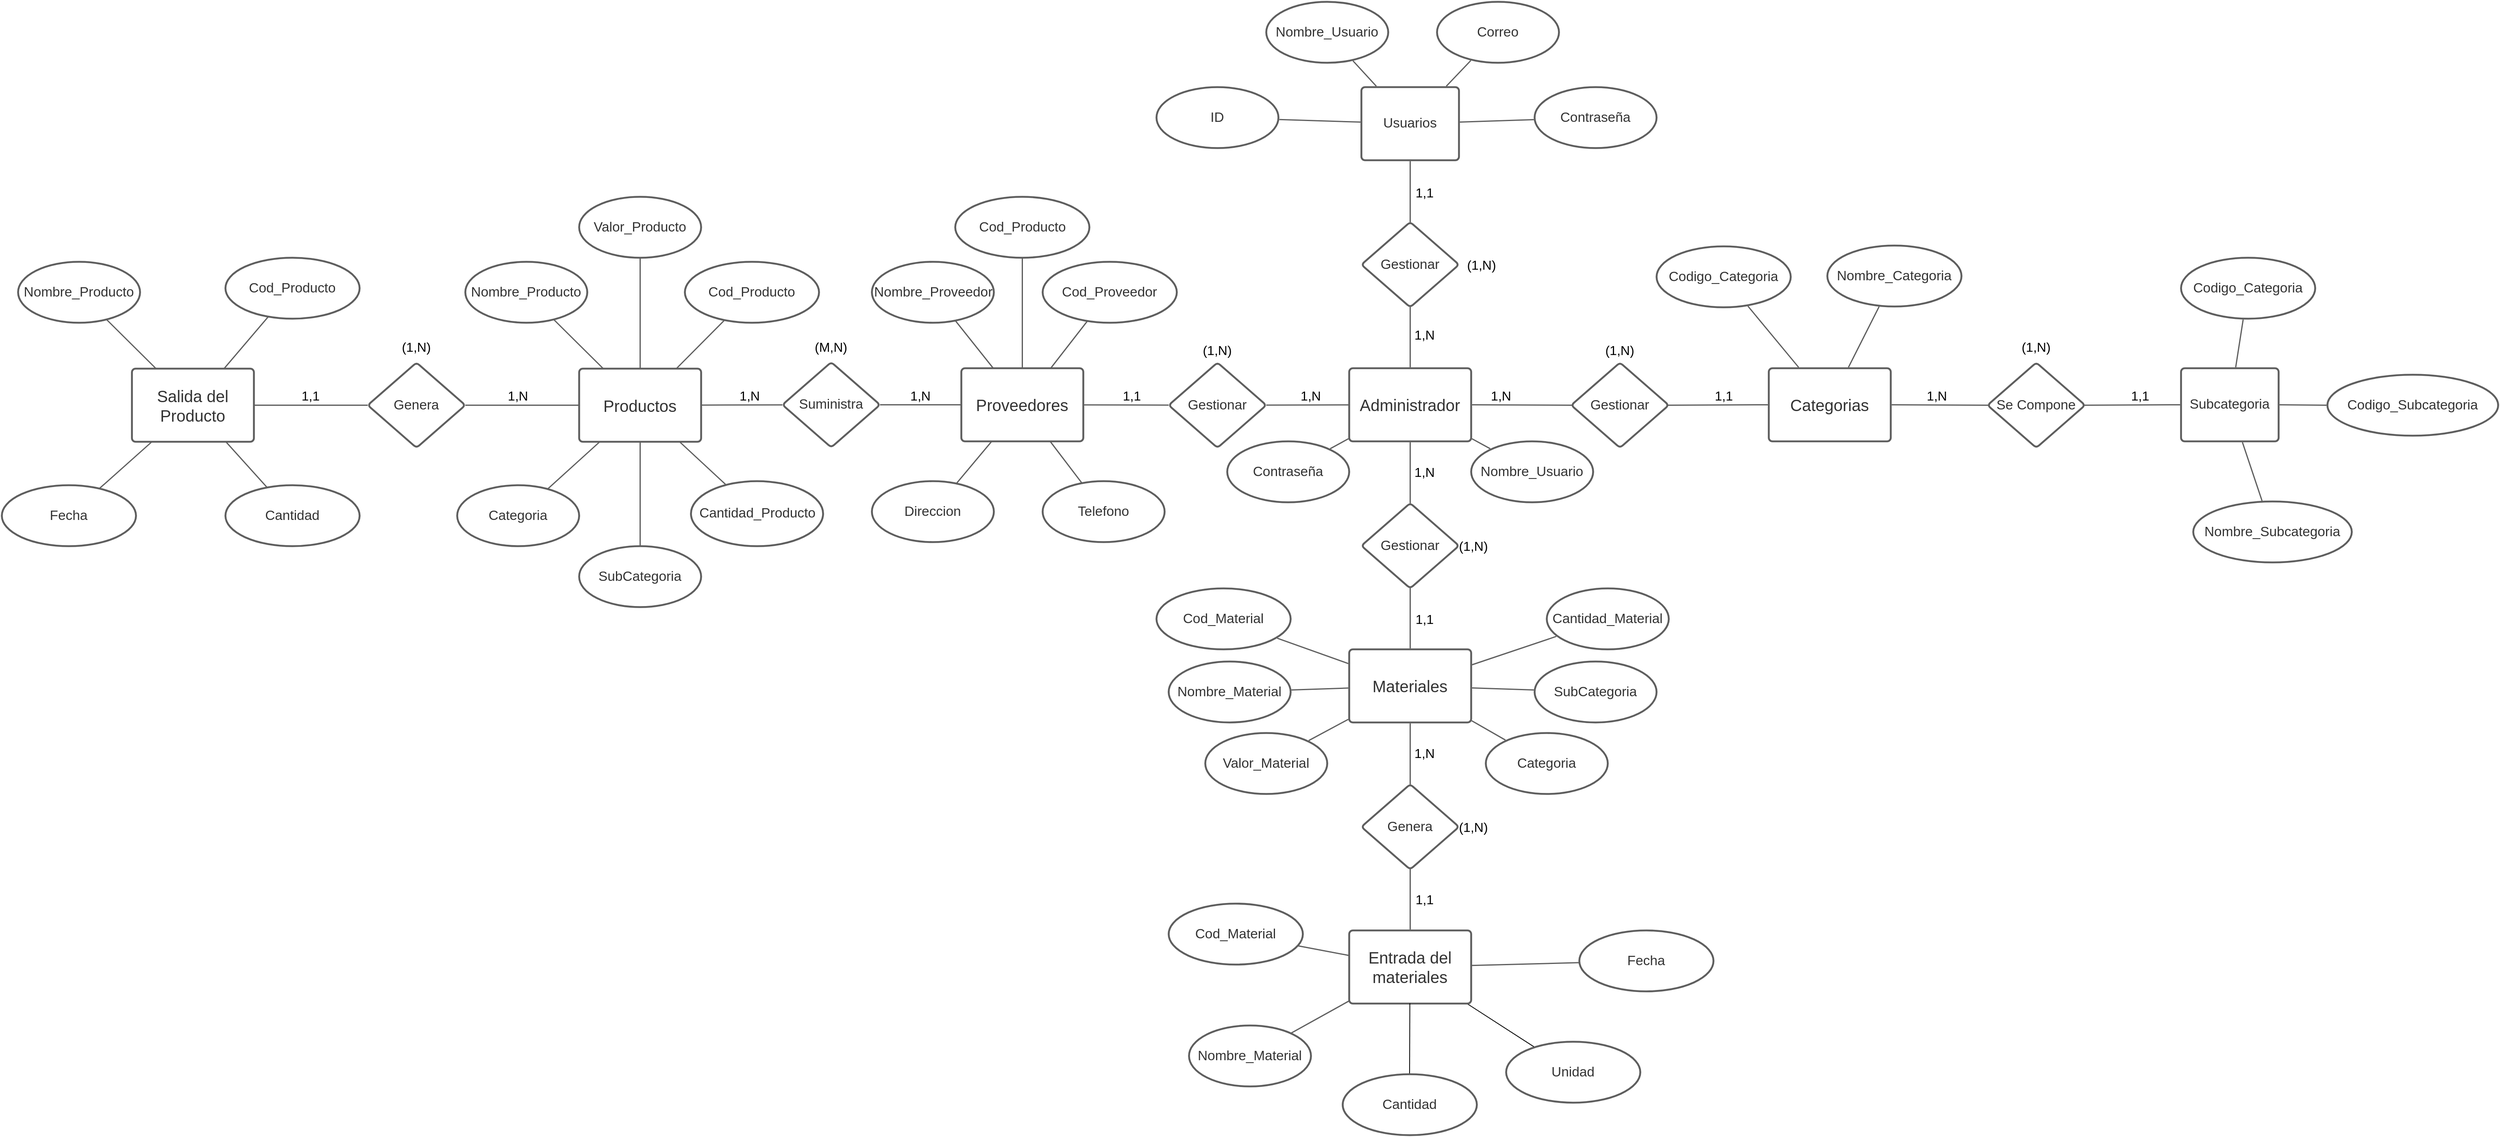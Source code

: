 <mxfile version="21.5.1" type="device">
  <diagram name="Página-1" id="vU2c-OSP3Eyei5Ihw2wJ">
    <mxGraphModel dx="5569" dy="2220" grid="1" gridSize="10" guides="1" tooltips="1" connect="1" arrows="1" fold="1" page="1" pageScale="1" pageWidth="1169" pageHeight="827" math="0" shadow="0">
      <root>
        <mxCell id="0" />
        <mxCell id="1" parent="0" />
        <mxCell id="ONS5O2YEhF4rAnioM7eS-1" value="Administrador" style="html=1;overflow=block;blockSpacing=1;whiteSpace=wrap;fontSize=20;fontColor=#333333;align=center;spacing=3.8;strokeColor=#5e5e5e;strokeOpacity=100;rounded=1;absoluteArcSize=1;arcSize=9;strokeWidth=2.3;lucidId=mjg_lGMpF4l3;" vertex="1" parent="1">
          <mxGeometry x="507" y="481" width="150" height="90" as="geometry" />
        </mxCell>
        <mxCell id="ONS5O2YEhF4rAnioM7eS-2" value="Nombre_Usuario" style="html=1;overflow=block;blockSpacing=1;whiteSpace=wrap;ellipse;fontSize=16.7;fontColor=#333333;align=center;spacing=3.8;strokeColor=#5e5e5e;strokeOpacity=100;rounded=1;absoluteArcSize=1;arcSize=9;strokeWidth=2.3;lucidId=ulg_w_MU6jcv;" vertex="1" parent="1">
          <mxGeometry x="657" y="571" width="150" height="75" as="geometry" />
        </mxCell>
        <mxCell id="ONS5O2YEhF4rAnioM7eS-3" value="Contraseña" style="html=1;overflow=block;blockSpacing=1;whiteSpace=wrap;ellipse;fontSize=16.7;fontColor=#333333;align=center;spacing=3.8;strokeColor=#5e5e5e;strokeOpacity=100;rounded=1;absoluteArcSize=1;arcSize=9;strokeWidth=2.3;lucidId=bmg_XUc3jbo3;" vertex="1" parent="1">
          <mxGeometry x="357" y="571" width="150" height="75" as="geometry" />
        </mxCell>
        <mxCell id="ONS5O2YEhF4rAnioM7eS-4" value="" style="html=1;jettySize=18;whiteSpace=wrap;fontSize=13;strokeColor=#5E5E5E;strokeWidth=1.5;rounded=0;startArrow=none;endArrow=none;exitX=0.156;exitY=0.121;exitPerimeter=0;entryX=1.006;entryY=0.964;entryPerimeter=0;lucidId=Gmg_NQ1BJuz8;" edge="1" parent="1" source="ONS5O2YEhF4rAnioM7eS-2" target="ONS5O2YEhF4rAnioM7eS-1">
          <mxGeometry width="100" height="100" relative="1" as="geometry">
            <Array as="points" />
          </mxGeometry>
        </mxCell>
        <mxCell id="ONS5O2YEhF4rAnioM7eS-5" value="" style="html=1;jettySize=18;whiteSpace=wrap;fontSize=13;strokeColor=#5E5E5E;strokeWidth=1.5;rounded=0;startArrow=none;endArrow=none;exitX=0.844;exitY=0.121;exitPerimeter=0;entryX=-0.006;entryY=0.964;entryPerimeter=0;lucidId=Lmg_C7g3SIXs;" edge="1" parent="1" source="ONS5O2YEhF4rAnioM7eS-3" target="ONS5O2YEhF4rAnioM7eS-1">
          <mxGeometry width="100" height="100" relative="1" as="geometry">
            <Array as="points" />
          </mxGeometry>
        </mxCell>
        <mxCell id="ONS5O2YEhF4rAnioM7eS-6" value="Usuarios" style="html=1;overflow=block;blockSpacing=1;whiteSpace=wrap;fontSize=16.7;fontColor=#333333;align=center;spacing=3.8;strokeColor=#5e5e5e;strokeOpacity=100;rounded=1;absoluteArcSize=1;arcSize=9;strokeWidth=2.3;lucidId=Tsg_CVLvquNp;" vertex="1" parent="1">
          <mxGeometry x="522" y="135" width="120" height="90" as="geometry" />
        </mxCell>
        <mxCell id="ONS5O2YEhF4rAnioM7eS-7" value="Gestionar" style="html=1;overflow=block;blockSpacing=1;whiteSpace=wrap;shape=rhombus;fontSize=16.7;fontColor=#333333;align=center;spacing=3.8;strokeColor=#5e5e5e;strokeOpacity=100;rounded=1;absoluteArcSize=1;arcSize=9;strokeWidth=2.3;lucidId=GPg_KIr07aXZ;" vertex="1" parent="1">
          <mxGeometry x="522" y="301" width="120" height="105" as="geometry" />
        </mxCell>
        <mxCell id="ONS5O2YEhF4rAnioM7eS-8" value="" style="html=1;jettySize=18;whiteSpace=wrap;fontSize=13;strokeColor=#5E5E5E;strokeWidth=1.5;rounded=0;startArrow=none;endArrow=none;exitX=0.5;exitY=-0.012;exitPerimeter=0;entryX=0.5;entryY=0.995;entryPerimeter=0;lucidId=1Pg_BXlzdsKK;" edge="1" parent="1" source="ONS5O2YEhF4rAnioM7eS-1" target="ONS5O2YEhF4rAnioM7eS-7">
          <mxGeometry width="100" height="100" relative="1" as="geometry">
            <Array as="points" />
          </mxGeometry>
        </mxCell>
        <mxCell id="ONS5O2YEhF4rAnioM7eS-9" value="" style="html=1;jettySize=18;whiteSpace=wrap;fontSize=13;strokeColor=#5E5E5E;strokeWidth=1.5;rounded=0;startArrow=none;endArrow=none;exitX=0.5;exitY=0.005;exitPerimeter=0;entryX=0.5;entryY=1.012;entryPerimeter=0;lucidId=3Pg_EhdJih5O;" edge="1" parent="1" source="ONS5O2YEhF4rAnioM7eS-7" target="ONS5O2YEhF4rAnioM7eS-6">
          <mxGeometry width="100" height="100" relative="1" as="geometry">
            <Array as="points" />
          </mxGeometry>
        </mxCell>
        <mxCell id="ONS5O2YEhF4rAnioM7eS-10" value="Nombre_Usuario" style="html=1;overflow=block;blockSpacing=1;whiteSpace=wrap;ellipse;fontSize=16.7;fontColor=#333333;align=center;spacing=3.8;strokeColor=#5e5e5e;strokeOpacity=100;rounded=1;absoluteArcSize=1;arcSize=9;strokeWidth=2.3;lucidId=-Xg_3x1G9gAW;" vertex="1" parent="1">
          <mxGeometry x="405" y="30" width="150" height="75" as="geometry" />
        </mxCell>
        <mxCell id="ONS5O2YEhF4rAnioM7eS-11" value="Contraseña" style="html=1;overflow=block;blockSpacing=1;whiteSpace=wrap;ellipse;fontSize=16.7;fontColor=#333333;align=center;spacing=3.8;strokeColor=#5e5e5e;strokeOpacity=100;rounded=1;absoluteArcSize=1;arcSize=9;strokeWidth=2.3;lucidId=aYg_n~Y.84Cd;" vertex="1" parent="1">
          <mxGeometry x="735" y="135" width="150" height="75" as="geometry" />
        </mxCell>
        <mxCell id="ONS5O2YEhF4rAnioM7eS-12" value="ID" style="html=1;overflow=block;blockSpacing=1;whiteSpace=wrap;ellipse;fontSize=16.7;fontColor=#333333;align=center;spacing=3.8;strokeColor=#5e5e5e;strokeOpacity=100;rounded=1;absoluteArcSize=1;arcSize=9;strokeWidth=2.3;lucidId=FYg_tBxKzc9V;" vertex="1" parent="1">
          <mxGeometry x="270" y="135" width="150" height="75" as="geometry" />
        </mxCell>
        <mxCell id="ONS5O2YEhF4rAnioM7eS-13" value="Correo" style="html=1;overflow=block;blockSpacing=1;whiteSpace=wrap;ellipse;fontSize=16.7;fontColor=#333333;align=center;spacing=3.8;strokeColor=#5e5e5e;strokeOpacity=100;rounded=1;absoluteArcSize=1;arcSize=9;strokeWidth=2.3;lucidId=3Yg_-5tt5bpe;" vertex="1" parent="1">
          <mxGeometry x="615" y="30" width="150" height="75" as="geometry" />
        </mxCell>
        <mxCell id="ONS5O2YEhF4rAnioM7eS-14" value="" style="html=1;jettySize=18;whiteSpace=wrap;fontSize=13;strokeColor=#5E5E5E;strokeWidth=1.5;rounded=0;startArrow=none;endArrow=none;exitX=-0.009;exitY=0.478;exitPerimeter=0;entryX=1.007;entryY=0.532;entryPerimeter=0;lucidId=kZg_A6D_Y38U;" edge="1" parent="1" source="ONS5O2YEhF4rAnioM7eS-6" target="ONS5O2YEhF4rAnioM7eS-12">
          <mxGeometry width="100" height="100" relative="1" as="geometry">
            <Array as="points" />
          </mxGeometry>
        </mxCell>
        <mxCell id="ONS5O2YEhF4rAnioM7eS-15" value="" style="html=1;jettySize=18;whiteSpace=wrap;fontSize=13;strokeColor=#5E5E5E;strokeWidth=1.5;rounded=0;startArrow=none;endArrow=none;exitX=0.153;exitY=-0.012;exitPerimeter=0;entryX=0.711;entryY=0.968;entryPerimeter=0;lucidId=mZg_FEiqg4Nr;" edge="1" parent="1" source="ONS5O2YEhF4rAnioM7eS-6" target="ONS5O2YEhF4rAnioM7eS-10">
          <mxGeometry width="100" height="100" relative="1" as="geometry">
            <Array as="points" />
          </mxGeometry>
        </mxCell>
        <mxCell id="ONS5O2YEhF4rAnioM7eS-16" value="" style="html=1;jettySize=18;whiteSpace=wrap;fontSize=13;strokeColor=#5E5E5E;strokeWidth=1.5;rounded=0;startArrow=none;endArrow=none;exitX=0.87;exitY=-0.012;exitPerimeter=0;entryX=0.277;entryY=0.963;entryPerimeter=0;lucidId=pZg_9vCasfRl;" edge="1" parent="1" source="ONS5O2YEhF4rAnioM7eS-6" target="ONS5O2YEhF4rAnioM7eS-13">
          <mxGeometry width="100" height="100" relative="1" as="geometry">
            <Array as="points" />
          </mxGeometry>
        </mxCell>
        <mxCell id="ONS5O2YEhF4rAnioM7eS-17" value="" style="html=1;jettySize=18;whiteSpace=wrap;fontSize=13;strokeColor=#5E5E5E;strokeWidth=1.5;rounded=0;startArrow=none;endArrow=none;exitX=1.009;exitY=0.478;exitPerimeter=0;entryX=-0.006;entryY=0.533;entryPerimeter=0;lucidId=rZg_bAw2lkp2;" edge="1" parent="1" source="ONS5O2YEhF4rAnioM7eS-6" target="ONS5O2YEhF4rAnioM7eS-11">
          <mxGeometry width="100" height="100" relative="1" as="geometry">
            <Array as="points" />
          </mxGeometry>
        </mxCell>
        <mxCell id="ONS5O2YEhF4rAnioM7eS-18" value="Gestionar" style="html=1;overflow=block;blockSpacing=1;whiteSpace=wrap;shape=rhombus;fontSize=16.7;fontColor=#333333;align=center;spacing=3.8;strokeColor=#5e5e5e;strokeOpacity=100;rounded=1;absoluteArcSize=1;arcSize=9;strokeWidth=2.3;lucidId=G0g_1MCJuEL-;" vertex="1" parent="1">
          <mxGeometry x="780" y="474" width="120" height="105" as="geometry" />
        </mxCell>
        <mxCell id="ONS5O2YEhF4rAnioM7eS-19" value="" style="html=1;jettySize=18;whiteSpace=wrap;fontSize=13;strokeColor=#5E5E5E;strokeWidth=1.5;rounded=0;startArrow=none;endArrow=none;exitX=1.007;exitY=0.5;exitPerimeter=0;entryX=0.008;entryY=0.5;entryPerimeter=0;lucidId=30g_8yjDqKJk;" edge="1" parent="1" source="ONS5O2YEhF4rAnioM7eS-1" target="ONS5O2YEhF4rAnioM7eS-18">
          <mxGeometry width="100" height="100" relative="1" as="geometry">
            <Array as="points" />
          </mxGeometry>
        </mxCell>
        <mxCell id="ONS5O2YEhF4rAnioM7eS-20" value="Categorias" style="html=1;overflow=block;blockSpacing=1;whiteSpace=wrap;fontSize=20;fontColor=#333333;align=center;spacing=3.8;strokeColor=#5e5e5e;strokeOpacity=100;rounded=1;absoluteArcSize=1;arcSize=9;strokeWidth=2.3;lucidId=n1g_a8ygoNT.;" vertex="1" parent="1">
          <mxGeometry x="1023" y="481" width="150" height="90" as="geometry" />
        </mxCell>
        <mxCell id="ONS5O2YEhF4rAnioM7eS-21" value="" style="html=1;jettySize=18;whiteSpace=wrap;fontSize=13;strokeColor=#5E5E5E;strokeWidth=1.5;rounded=0;startArrow=none;endArrow=none;exitX=0.992;exitY=0.5;exitPerimeter=0;entryX=-0.007;entryY=0.5;entryPerimeter=0;lucidId=C1g_1JJRwWXl;" edge="1" parent="1" source="ONS5O2YEhF4rAnioM7eS-18" target="ONS5O2YEhF4rAnioM7eS-20">
          <mxGeometry width="100" height="100" relative="1" as="geometry">
            <Array as="points" />
          </mxGeometry>
        </mxCell>
        <mxCell id="ONS5O2YEhF4rAnioM7eS-22" value="Codigo_Categoria" style="html=1;overflow=block;blockSpacing=1;whiteSpace=wrap;ellipse;fontSize=16.7;fontColor=#333333;align=center;spacing=3.8;strokeColor=#5e5e5e;strokeOpacity=100;rounded=1;absoluteArcSize=1;arcSize=9;strokeWidth=2.3;lucidId=l2g_BXiUdDJz;" vertex="1" parent="1">
          <mxGeometry x="885" y="331" width="165" height="75" as="geometry" />
        </mxCell>
        <mxCell id="ONS5O2YEhF4rAnioM7eS-23" value="" style="html=1;jettySize=18;whiteSpace=wrap;fontSize=13;strokeColor=#5E5E5E;strokeWidth=1.5;rounded=0;startArrow=none;endArrow=none;exitX=0.245;exitY=-0.012;exitPerimeter=0;entryX=0.681;entryY=0.981;entryPerimeter=0;lucidId=D2g_r9v7Gg9P;" edge="1" parent="1" source="ONS5O2YEhF4rAnioM7eS-20" target="ONS5O2YEhF4rAnioM7eS-22">
          <mxGeometry width="100" height="100" relative="1" as="geometry">
            <Array as="points" />
          </mxGeometry>
        </mxCell>
        <mxCell id="ONS5O2YEhF4rAnioM7eS-24" value="Nombre_Categoria" style="html=1;overflow=block;blockSpacing=1;whiteSpace=wrap;ellipse;fontSize=16.7;fontColor=#333333;align=center;spacing=3.8;strokeColor=#5e5e5e;strokeOpacity=100;rounded=1;absoluteArcSize=1;arcSize=9;strokeWidth=2.3;lucidId=G2g_upX6cKNg;" vertex="1" parent="1">
          <mxGeometry x="1095" y="330" width="165" height="75" as="geometry" />
        </mxCell>
        <mxCell id="ONS5O2YEhF4rAnioM7eS-25" value="" style="html=1;jettySize=18;whiteSpace=wrap;fontSize=13;strokeColor=#5E5E5E;strokeWidth=1.5;rounded=0;startArrow=none;endArrow=none;exitX=0.653;exitY=-0.012;exitPerimeter=0;entryX=0.386;entryY=1.002;entryPerimeter=0;lucidId=g3g_8u3Fsk-D;" edge="1" parent="1" source="ONS5O2YEhF4rAnioM7eS-20" target="ONS5O2YEhF4rAnioM7eS-24">
          <mxGeometry width="100" height="100" relative="1" as="geometry">
            <Array as="points" />
          </mxGeometry>
        </mxCell>
        <mxCell id="ONS5O2YEhF4rAnioM7eS-26" value="Subcategoria" style="html=1;overflow=block;blockSpacing=1;whiteSpace=wrap;fontSize=16.7;fontColor=#333333;align=center;spacing=3.8;strokeColor=#5e5e5e;strokeOpacity=100;rounded=1;absoluteArcSize=1;arcSize=9;strokeWidth=2.3;lucidId=y3g_jsa8.e-t;" vertex="1" parent="1">
          <mxGeometry x="1530" y="481" width="120" height="90" as="geometry" />
        </mxCell>
        <mxCell id="ONS5O2YEhF4rAnioM7eS-27" value="Se Compone" style="html=1;overflow=block;blockSpacing=1;whiteSpace=wrap;shape=rhombus;fontSize=16.7;fontColor=#333333;align=center;spacing=3.8;strokeColor=#5e5e5e;strokeOpacity=100;rounded=1;absoluteArcSize=1;arcSize=9;strokeWidth=2.3;lucidId=J3g_Vd9P1cwr;" vertex="1" parent="1">
          <mxGeometry x="1292" y="474" width="120" height="105" as="geometry" />
        </mxCell>
        <mxCell id="ONS5O2YEhF4rAnioM7eS-28" value="" style="html=1;jettySize=18;whiteSpace=wrap;fontSize=13;strokeColor=#5E5E5E;strokeWidth=1.5;rounded=0;startArrow=none;endArrow=none;exitX=1.007;exitY=0.5;exitPerimeter=0;entryX=0.008;entryY=0.5;entryPerimeter=0;lucidId=U4g_7tAjGJjj;" edge="1" parent="1" source="ONS5O2YEhF4rAnioM7eS-20" target="ONS5O2YEhF4rAnioM7eS-27">
          <mxGeometry width="100" height="100" relative="1" as="geometry">
            <Array as="points" />
          </mxGeometry>
        </mxCell>
        <mxCell id="ONS5O2YEhF4rAnioM7eS-29" value="" style="html=1;jettySize=18;whiteSpace=wrap;fontSize=13;strokeColor=#5E5E5E;strokeWidth=1.5;rounded=0;startArrow=none;endArrow=none;exitX=0.992;exitY=0.5;exitPerimeter=0;entryX=-0.009;entryY=0.5;entryPerimeter=0;lucidId=W4g_dkkJSNRF;" edge="1" parent="1" source="ONS5O2YEhF4rAnioM7eS-27" target="ONS5O2YEhF4rAnioM7eS-26">
          <mxGeometry width="100" height="100" relative="1" as="geometry">
            <Array as="points" />
          </mxGeometry>
        </mxCell>
        <mxCell id="ONS5O2YEhF4rAnioM7eS-30" value="Codigo_Categoria" style="html=1;overflow=block;blockSpacing=1;whiteSpace=wrap;ellipse;fontSize=16.7;fontColor=#333333;align=center;spacing=3.8;strokeColor=#5e5e5e;strokeOpacity=100;rounded=1;absoluteArcSize=1;arcSize=9;strokeWidth=2.3;lucidId=K5g_zVw_pgTx;" vertex="1" parent="1">
          <mxGeometry x="1530" y="345" width="165" height="75" as="geometry" />
        </mxCell>
        <mxCell id="ONS5O2YEhF4rAnioM7eS-31" value="" style="html=1;jettySize=18;whiteSpace=wrap;fontSize=13;strokeColor=#5E5E5E;strokeWidth=1.5;rounded=0;startArrow=none;endArrow=none;exitX=0.56;exitY=-0.012;exitPerimeter=0;entryX=0.463;entryY=1.013;entryPerimeter=0;lucidId=O5g_0NrqQEVm;" edge="1" parent="1" source="ONS5O2YEhF4rAnioM7eS-26" target="ONS5O2YEhF4rAnioM7eS-30">
          <mxGeometry width="100" height="100" relative="1" as="geometry">
            <Array as="points" />
          </mxGeometry>
        </mxCell>
        <mxCell id="ONS5O2YEhF4rAnioM7eS-32" value="Nombre_Subcategoria" style="html=1;overflow=block;blockSpacing=1;whiteSpace=wrap;ellipse;fontSize=16.7;fontColor=#333333;align=center;spacing=3.8;strokeColor=#5e5e5e;strokeOpacity=100;rounded=1;absoluteArcSize=1;arcSize=9;strokeWidth=2.3;lucidId=R5g_E0Glsf_I;" vertex="1" parent="1">
          <mxGeometry x="1545" y="645" width="195" height="75" as="geometry" />
        </mxCell>
        <mxCell id="ONS5O2YEhF4rAnioM7eS-33" value="" style="html=1;jettySize=18;whiteSpace=wrap;fontSize=13;strokeColor=#5E5E5E;strokeWidth=1.5;rounded=0;startArrow=none;endArrow=none;exitX=0.629;exitY=1.012;exitPerimeter=0;entryX=0.434;entryY=-0.01;entryPerimeter=0;lucidId=_5g_r4X172-o;" edge="1" parent="1" source="ONS5O2YEhF4rAnioM7eS-26" target="ONS5O2YEhF4rAnioM7eS-32">
          <mxGeometry width="100" height="100" relative="1" as="geometry">
            <Array as="points" />
          </mxGeometry>
        </mxCell>
        <mxCell id="ONS5O2YEhF4rAnioM7eS-34" value="Codigo_Subcategoria" style="html=1;overflow=block;blockSpacing=1;whiteSpace=wrap;ellipse;fontSize=16.7;fontColor=#333333;align=center;spacing=3.8;strokeColor=#5e5e5e;strokeOpacity=100;rounded=1;absoluteArcSize=1;arcSize=9;strokeWidth=2.3;lucidId=b6g_liRSvFUb;" vertex="1" parent="1">
          <mxGeometry x="1710" y="489" width="210" height="75" as="geometry" />
        </mxCell>
        <mxCell id="ONS5O2YEhF4rAnioM7eS-35" value="" style="html=1;jettySize=18;whiteSpace=wrap;fontSize=13;strokeColor=#5E5E5E;strokeWidth=1.5;rounded=0;startArrow=none;endArrow=none;exitX=1.009;exitY=0.5;exitPerimeter=0;entryX=-0.005;entryY=0.5;entryPerimeter=0;lucidId=s6g_QZvdGhvm;" edge="1" parent="1" source="ONS5O2YEhF4rAnioM7eS-26" target="ONS5O2YEhF4rAnioM7eS-34">
          <mxGeometry width="100" height="100" relative="1" as="geometry">
            <Array as="points" />
          </mxGeometry>
        </mxCell>
        <mxCell id="ONS5O2YEhF4rAnioM7eS-36" value="Gestionar" style="html=1;overflow=block;blockSpacing=1;whiteSpace=wrap;shape=rhombus;fontSize=16.7;fontColor=#333333;align=center;spacing=3.8;strokeColor=#5e5e5e;strokeOpacity=100;rounded=1;absoluteArcSize=1;arcSize=9;strokeWidth=2.3;lucidId=A7g_5iS~Vko7;" vertex="1" parent="1">
          <mxGeometry x="522" y="647" width="120" height="105" as="geometry" />
        </mxCell>
        <mxCell id="ONS5O2YEhF4rAnioM7eS-37" value="" style="html=1;jettySize=18;whiteSpace=wrap;fontSize=13;strokeColor=#5E5E5E;strokeWidth=1.5;rounded=0;startArrow=none;endArrow=none;exitX=0.5;exitY=1.012;exitPerimeter=0;entryX=0.5;entryY=0.005;entryPerimeter=0;lucidId=K7g_dzG8_kU_;" edge="1" parent="1" source="ONS5O2YEhF4rAnioM7eS-1" target="ONS5O2YEhF4rAnioM7eS-36">
          <mxGeometry width="100" height="100" relative="1" as="geometry">
            <Array as="points" />
          </mxGeometry>
        </mxCell>
        <mxCell id="ONS5O2YEhF4rAnioM7eS-38" value="Materiales" style="html=1;overflow=block;blockSpacing=1;whiteSpace=wrap;fontSize=20;fontColor=#333333;align=center;spacing=3.8;strokeColor=#5e5e5e;strokeOpacity=100;rounded=1;absoluteArcSize=1;arcSize=9;strokeWidth=2.3;lucidId=P7g_dAABQPYP;" vertex="1" parent="1">
          <mxGeometry x="507" y="827" width="150" height="90" as="geometry" />
        </mxCell>
        <mxCell id="ONS5O2YEhF4rAnioM7eS-39" value="" style="html=1;jettySize=18;whiteSpace=wrap;fontSize=13;strokeColor=#5E5E5E;strokeWidth=1.5;rounded=0;startArrow=none;endArrow=none;exitX=0.5;exitY=0.995;exitPerimeter=0;entryX=0.5;entryY=-0.012;entryPerimeter=0;lucidId=47g_w-DxlyCx;" edge="1" parent="1" source="ONS5O2YEhF4rAnioM7eS-36" target="ONS5O2YEhF4rAnioM7eS-38">
          <mxGeometry width="100" height="100" relative="1" as="geometry">
            <Array as="points" />
          </mxGeometry>
        </mxCell>
        <mxCell id="ONS5O2YEhF4rAnioM7eS-40" value="Cod_Material" style="html=1;overflow=block;blockSpacing=1;whiteSpace=wrap;ellipse;fontSize=16.7;fontColor=#333333;align=center;spacing=3.8;strokeColor=#5e5e5e;strokeOpacity=100;rounded=1;absoluteArcSize=1;arcSize=9;strokeWidth=2.3;lucidId=Z8g_4YzIgvtb;" vertex="1" parent="1">
          <mxGeometry x="270" y="752" width="165" height="75" as="geometry" />
        </mxCell>
        <mxCell id="ONS5O2YEhF4rAnioM7eS-41" value="" style="html=1;jettySize=18;whiteSpace=wrap;fontSize=13;strokeColor=#5E5E5E;strokeWidth=1.5;rounded=0;startArrow=none;endArrow=none;exitX=-0.007;exitY=0.195;exitPerimeter=0;entryX=0.9;entryY=0.817;entryPerimeter=0;lucidId=m9g_4dM12VO5;" edge="1" parent="1" source="ONS5O2YEhF4rAnioM7eS-38" target="ONS5O2YEhF4rAnioM7eS-40">
          <mxGeometry width="100" height="100" relative="1" as="geometry">
            <Array as="points" />
          </mxGeometry>
        </mxCell>
        <mxCell id="ONS5O2YEhF4rAnioM7eS-42" value="Nombre_Material" style="html=1;overflow=block;blockSpacing=1;whiteSpace=wrap;ellipse;fontSize=16.7;fontColor=#333333;align=center;spacing=3.8;strokeColor=#5e5e5e;strokeOpacity=100;rounded=1;absoluteArcSize=1;arcSize=9;strokeWidth=2.3;lucidId=t-g_8.qarA09;" vertex="1" parent="1">
          <mxGeometry x="285" y="842" width="150" height="75" as="geometry" />
        </mxCell>
        <mxCell id="ONS5O2YEhF4rAnioM7eS-43" value="" style="html=1;jettySize=18;whiteSpace=wrap;fontSize=13;strokeColor=#5E5E5E;strokeWidth=1.5;rounded=0;startArrow=none;endArrow=none;exitX=-0.007;exitY=0.529;exitPerimeter=0;entryX=1.006;entryY=0.466;entryPerimeter=0;lucidId=E-g_b7ALY5Wi;" edge="1" parent="1" source="ONS5O2YEhF4rAnioM7eS-38" target="ONS5O2YEhF4rAnioM7eS-42">
          <mxGeometry width="100" height="100" relative="1" as="geometry">
            <Array as="points" />
          </mxGeometry>
        </mxCell>
        <mxCell id="ONS5O2YEhF4rAnioM7eS-44" value="Valor_Material" style="html=1;overflow=block;blockSpacing=1;whiteSpace=wrap;ellipse;fontSize=16.7;fontColor=#333333;align=center;spacing=3.8;strokeColor=#5e5e5e;strokeOpacity=100;rounded=1;absoluteArcSize=1;arcSize=9;strokeWidth=2.3;lucidId=N-g_Qu9-ng-r;" vertex="1" parent="1">
          <mxGeometry x="330" y="930" width="150" height="75" as="geometry" />
        </mxCell>
        <mxCell id="ONS5O2YEhF4rAnioM7eS-45" value="" style="html=1;jettySize=18;whiteSpace=wrap;fontSize=13;strokeColor=#5E5E5E;strokeWidth=1.5;rounded=0;startArrow=none;endArrow=none;exitX=-0.007;exitY=0.957;exitPerimeter=0;entryX=0.848;entryY=0.124;entryPerimeter=0;lucidId=W-g_ZymaOUM1;" edge="1" parent="1" source="ONS5O2YEhF4rAnioM7eS-38" target="ONS5O2YEhF4rAnioM7eS-44">
          <mxGeometry width="100" height="100" relative="1" as="geometry">
            <Array as="points" />
          </mxGeometry>
        </mxCell>
        <mxCell id="ONS5O2YEhF4rAnioM7eS-46" value="Categoria" style="html=1;overflow=block;blockSpacing=1;whiteSpace=wrap;ellipse;fontSize=16.7;fontColor=#333333;align=center;spacing=3.8;strokeColor=#5e5e5e;strokeOpacity=100;rounded=1;absoluteArcSize=1;arcSize=9;strokeWidth=2.3;lucidId=W_g_1BQF6j9O;" vertex="1" parent="1">
          <mxGeometry x="675" y="930" width="150" height="75" as="geometry" />
        </mxCell>
        <mxCell id="ONS5O2YEhF4rAnioM7eS-47" value="" style="html=1;jettySize=18;whiteSpace=wrap;fontSize=13;strokeColor=#5E5E5E;strokeWidth=1.5;rounded=0;startArrow=none;endArrow=none;exitX=0.161;exitY=0.116;exitPerimeter=0;entryX=1.004;entryY=0.976;entryPerimeter=0;lucidId=f.g_vlkcjIYk;" edge="1" parent="1" source="ONS5O2YEhF4rAnioM7eS-46" target="ONS5O2YEhF4rAnioM7eS-38">
          <mxGeometry width="100" height="100" relative="1" as="geometry">
            <Array as="points" />
          </mxGeometry>
        </mxCell>
        <mxCell id="ONS5O2YEhF4rAnioM7eS-48" value="SubCategoria" style="html=1;overflow=block;blockSpacing=1;whiteSpace=wrap;ellipse;fontSize=16.7;fontColor=#333333;align=center;spacing=3.8;strokeColor=#5e5e5e;strokeOpacity=100;rounded=1;absoluteArcSize=1;arcSize=9;strokeWidth=2.3;lucidId=n.g_yCG4Q_1r;" vertex="1" parent="1">
          <mxGeometry x="735" y="842" width="150" height="75" as="geometry" />
        </mxCell>
        <mxCell id="ONS5O2YEhF4rAnioM7eS-49" value="" style="html=1;jettySize=18;whiteSpace=wrap;fontSize=13;strokeColor=#5E5E5E;strokeWidth=1.5;rounded=0;startArrow=none;endArrow=none;exitX=1.007;exitY=0.528;exitPerimeter=0;entryX=-0.006;entryY=0.467;entryPerimeter=0;lucidId=G.g_xMtPbArh;" edge="1" parent="1" source="ONS5O2YEhF4rAnioM7eS-38" target="ONS5O2YEhF4rAnioM7eS-48">
          <mxGeometry width="100" height="100" relative="1" as="geometry">
            <Array as="points" />
          </mxGeometry>
        </mxCell>
        <mxCell id="ONS5O2YEhF4rAnioM7eS-50" value="Cantidad_Material" style="html=1;overflow=block;blockSpacing=1;whiteSpace=wrap;ellipse;fontSize=16.7;fontColor=#333333;align=center;spacing=3.8;strokeColor=#5e5e5e;strokeOpacity=100;rounded=1;absoluteArcSize=1;arcSize=9;strokeWidth=2.3;lucidId=4.g_I1mUv_wj;" vertex="1" parent="1">
          <mxGeometry x="750" y="752" width="150" height="75" as="geometry" />
        </mxCell>
        <mxCell id="ONS5O2YEhF4rAnioM7eS-51" value="" style="html=1;jettySize=18;whiteSpace=wrap;fontSize=13;strokeColor=#5E5E5E;strokeWidth=1.5;rounded=0;startArrow=none;endArrow=none;exitX=1.007;exitY=0.211;exitPerimeter=0;entryX=0.078;entryY=0.788;entryPerimeter=0;lucidId=c~g_zVpGe0~1;" edge="1" parent="1" source="ONS5O2YEhF4rAnioM7eS-38" target="ONS5O2YEhF4rAnioM7eS-50">
          <mxGeometry width="100" height="100" relative="1" as="geometry">
            <Array as="points" />
          </mxGeometry>
        </mxCell>
        <mxCell id="ONS5O2YEhF4rAnioM7eS-52" value="Genera" style="html=1;overflow=block;blockSpacing=1;whiteSpace=wrap;shape=rhombus;fontSize=16.7;fontColor=#333333;align=center;spacing=3.8;strokeColor=#5e5e5e;strokeOpacity=100;rounded=1;absoluteArcSize=1;arcSize=9;strokeWidth=2.3;lucidId=Bah_69HtUaDL;" vertex="1" parent="1">
          <mxGeometry x="522" y="993" width="120" height="105" as="geometry" />
        </mxCell>
        <mxCell id="ONS5O2YEhF4rAnioM7eS-53" value="" style="html=1;jettySize=18;whiteSpace=wrap;fontSize=13;strokeColor=#5E5E5E;strokeWidth=1.5;rounded=0;startArrow=none;endArrow=none;exitX=0.5;exitY=1.012;exitPerimeter=0;entryX=0.5;entryY=0.005;entryPerimeter=0;lucidId=Lah_3d3sJfhb;" edge="1" parent="1" source="ONS5O2YEhF4rAnioM7eS-38" target="ONS5O2YEhF4rAnioM7eS-52">
          <mxGeometry width="100" height="100" relative="1" as="geometry">
            <Array as="points" />
          </mxGeometry>
        </mxCell>
        <mxCell id="ONS5O2YEhF4rAnioM7eS-63" style="rounded=0;orthogonalLoop=1;jettySize=auto;html=1;endArrow=none;endFill=0;" edge="1" parent="1" source="ONS5O2YEhF4rAnioM7eS-54" target="ONS5O2YEhF4rAnioM7eS-64">
          <mxGeometry relative="1" as="geometry">
            <mxPoint x="750" y="1218" as="sourcePoint" />
            <mxPoint x="747.968" y="1309.077" as="targetPoint" />
          </mxGeometry>
        </mxCell>
        <mxCell id="ONS5O2YEhF4rAnioM7eS-54" value="Entrada del&lt;br&gt;materiales" style="html=1;overflow=block;blockSpacing=1;whiteSpace=wrap;fontSize=20;fontColor=#333333;align=center;spacing=3.8;strokeColor=#5e5e5e;strokeOpacity=100;rounded=1;absoluteArcSize=1;arcSize=9;strokeWidth=2.3;lucidId=imh_WvYLqczO;" vertex="1" parent="1">
          <mxGeometry x="507" y="1173" width="150" height="90" as="geometry" />
        </mxCell>
        <mxCell id="ONS5O2YEhF4rAnioM7eS-55" value="" style="html=1;jettySize=18;whiteSpace=wrap;fontSize=13;strokeColor=#5E5E5E;strokeWidth=1.5;rounded=0;startArrow=none;endArrow=none;exitX=0.5;exitY=0.995;exitPerimeter=0;entryX=0.5;entryY=-0.012;entryPerimeter=0;lucidId=tmh_PICjKuF4;" edge="1" parent="1" source="ONS5O2YEhF4rAnioM7eS-52" target="ONS5O2YEhF4rAnioM7eS-54">
          <mxGeometry width="100" height="100" relative="1" as="geometry">
            <Array as="points" />
          </mxGeometry>
        </mxCell>
        <mxCell id="ONS5O2YEhF4rAnioM7eS-56" value="Cod_Material" style="html=1;overflow=block;blockSpacing=1;whiteSpace=wrap;ellipse;fontSize=16.7;fontColor=#333333;align=center;spacing=3.8;strokeColor=#5e5e5e;strokeOpacity=100;rounded=1;absoluteArcSize=1;arcSize=9;strokeWidth=2.3;lucidId=5mh_HmFrOVIO;" vertex="1" parent="1">
          <mxGeometry x="285" y="1140" width="165" height="75" as="geometry" />
        </mxCell>
        <mxCell id="ONS5O2YEhF4rAnioM7eS-58" value="Fecha" style="html=1;overflow=block;blockSpacing=1;whiteSpace=wrap;ellipse;fontSize=16.7;fontColor=#333333;align=center;spacing=3.8;strokeColor=#5e5e5e;strokeOpacity=100;rounded=1;absoluteArcSize=1;arcSize=9;strokeWidth=2.3;lucidId=fnh_3fWf-099;" vertex="1" parent="1">
          <mxGeometry x="790" y="1173" width="165" height="75" as="geometry" />
        </mxCell>
        <mxCell id="ONS5O2YEhF4rAnioM7eS-59" value="" style="html=1;jettySize=18;whiteSpace=wrap;fontSize=13;strokeColor=#5E5E5E;strokeWidth=1.5;rounded=0;startArrow=none;endArrow=none;lucidId=pnh_UMmIPJ3A;" edge="1" parent="1" source="ONS5O2YEhF4rAnioM7eS-54" target="ONS5O2YEhF4rAnioM7eS-58">
          <mxGeometry width="100" height="100" relative="1" as="geometry">
            <Array as="points" />
            <mxPoint x="800" y="1260" as="sourcePoint" />
          </mxGeometry>
        </mxCell>
        <mxCell id="ONS5O2YEhF4rAnioM7eS-61" style="rounded=0;orthogonalLoop=1;jettySize=auto;html=1;exitX=0.5;exitY=0;exitDx=0;exitDy=0;endArrow=none;endFill=0;" edge="1" parent="1" source="ONS5O2YEhF4rAnioM7eS-60" target="ONS5O2YEhF4rAnioM7eS-54">
          <mxGeometry relative="1" as="geometry" />
        </mxCell>
        <mxCell id="ONS5O2YEhF4rAnioM7eS-60" value="Cantidad" style="html=1;overflow=block;blockSpacing=1;whiteSpace=wrap;ellipse;fontSize=16.7;fontColor=#333333;align=center;spacing=3.8;strokeColor=#5e5e5e;strokeOpacity=100;rounded=1;absoluteArcSize=1;arcSize=9;strokeWidth=2.3;lucidId=jph_tNiUGSN7;" vertex="1" parent="1">
          <mxGeometry x="499" y="1350" width="165" height="75" as="geometry" />
        </mxCell>
        <mxCell id="ONS5O2YEhF4rAnioM7eS-64" value="Unidad" style="html=1;overflow=block;blockSpacing=1;whiteSpace=wrap;ellipse;fontSize=16.7;fontColor=#333333;align=center;spacing=3.8;strokeColor=#5e5e5e;strokeOpacity=100;rounded=1;absoluteArcSize=1;arcSize=9;strokeWidth=2.3;lucidId=jph_tNiUGSN7;" vertex="1" parent="1">
          <mxGeometry x="700" y="1310" width="165" height="75" as="geometry" />
        </mxCell>
        <mxCell id="ONS5O2YEhF4rAnioM7eS-67" value="Nombre_Material" style="html=1;overflow=block;blockSpacing=1;whiteSpace=wrap;ellipse;fontSize=16.7;fontColor=#333333;align=center;spacing=3.8;strokeColor=#5e5e5e;strokeOpacity=100;rounded=1;absoluteArcSize=1;arcSize=9;strokeWidth=2.3;lucidId=t-g_8.qarA09;" vertex="1" parent="1">
          <mxGeometry x="310" y="1290" width="150" height="75" as="geometry" />
        </mxCell>
        <mxCell id="ONS5O2YEhF4rAnioM7eS-68" value="" style="html=1;jettySize=18;whiteSpace=wrap;fontSize=13;strokeColor=#5E5E5E;strokeWidth=1.5;rounded=0;startArrow=none;endArrow=none;lucidId=cnh_Dt67JypX;" edge="1" parent="1" source="ONS5O2YEhF4rAnioM7eS-54" target="ONS5O2YEhF4rAnioM7eS-67">
          <mxGeometry width="100" height="100" relative="1" as="geometry">
            <Array as="points" />
            <mxPoint x="516" y="1214" as="sourcePoint" />
            <mxPoint x="455" y="1202" as="targetPoint" />
          </mxGeometry>
        </mxCell>
        <mxCell id="ONS5O2YEhF4rAnioM7eS-69" value="" style="html=1;jettySize=18;whiteSpace=wrap;fontSize=13;strokeColor=#5E5E5E;strokeWidth=1.5;rounded=0;startArrow=none;endArrow=none;lucidId=cnh_Dt67JypX;" edge="1" parent="1" source="ONS5O2YEhF4rAnioM7eS-54" target="ONS5O2YEhF4rAnioM7eS-56">
          <mxGeometry width="100" height="100" relative="1" as="geometry">
            <Array as="points" />
            <mxPoint x="517" y="1270" as="sourcePoint" />
            <mxPoint x="445" y="1310" as="targetPoint" />
          </mxGeometry>
        </mxCell>
        <mxCell id="ONS5O2YEhF4rAnioM7eS-70" value="Proveedores" style="html=1;overflow=block;blockSpacing=1;whiteSpace=wrap;fontSize=20;fontColor=#333333;align=center;spacing=3.8;strokeColor=#5e5e5e;strokeOpacity=100;rounded=1;absoluteArcSize=1;arcSize=9;strokeWidth=2.3;lucidId=P7g_dAABQPYP;" vertex="1" parent="1">
          <mxGeometry x="30" y="481" width="150" height="90" as="geometry" />
        </mxCell>
        <mxCell id="ONS5O2YEhF4rAnioM7eS-71" value="Gestionar" style="html=1;overflow=block;blockSpacing=1;whiteSpace=wrap;shape=rhombus;fontSize=16.7;fontColor=#333333;align=center;spacing=3.8;strokeColor=#5e5e5e;strokeOpacity=100;rounded=1;absoluteArcSize=1;arcSize=9;strokeWidth=2.3;lucidId=GPg_KIr07aXZ;" vertex="1" parent="1">
          <mxGeometry x="285" y="474" width="120" height="105" as="geometry" />
        </mxCell>
        <mxCell id="ONS5O2YEhF4rAnioM7eS-72" value="" style="html=1;jettySize=18;whiteSpace=wrap;fontSize=13;strokeColor=#5E5E5E;strokeWidth=1.5;rounded=0;startArrow=none;endArrow=none;lucidId=1Pg_BXlzdsKK;" edge="1" parent="1" source="ONS5O2YEhF4rAnioM7eS-1" target="ONS5O2YEhF4rAnioM7eS-71">
          <mxGeometry width="100" height="100" relative="1" as="geometry">
            <Array as="points" />
            <mxPoint x="592" y="490" as="sourcePoint" />
            <mxPoint x="592" y="415" as="targetPoint" />
          </mxGeometry>
        </mxCell>
        <mxCell id="ONS5O2YEhF4rAnioM7eS-73" value="" style="html=1;jettySize=18;whiteSpace=wrap;fontSize=13;strokeColor=#5E5E5E;strokeWidth=1.5;rounded=0;startArrow=none;endArrow=none;lucidId=1Pg_BXlzdsKK;" edge="1" parent="1" source="ONS5O2YEhF4rAnioM7eS-71" target="ONS5O2YEhF4rAnioM7eS-70">
          <mxGeometry width="100" height="100" relative="1" as="geometry">
            <Array as="points" />
            <mxPoint x="517" y="536" as="sourcePoint" />
            <mxPoint x="415" y="536" as="targetPoint" />
          </mxGeometry>
        </mxCell>
        <mxCell id="ONS5O2YEhF4rAnioM7eS-74" value="Cod_Proveedor" style="html=1;overflow=block;blockSpacing=1;whiteSpace=wrap;ellipse;fontSize=16.7;fontColor=#333333;align=center;spacing=3.8;strokeColor=#5e5e5e;strokeOpacity=100;rounded=1;absoluteArcSize=1;arcSize=9;strokeWidth=2.3;lucidId=Z8g_4YzIgvtb;" vertex="1" parent="1">
          <mxGeometry x="130" y="350" width="165" height="75" as="geometry" />
        </mxCell>
        <mxCell id="ONS5O2YEhF4rAnioM7eS-75" value="" style="html=1;jettySize=18;whiteSpace=wrap;fontSize=13;strokeColor=#5E5E5E;strokeWidth=1.5;rounded=0;startArrow=none;endArrow=none;lucidId=1Pg_BXlzdsKK;" edge="1" parent="1" source="ONS5O2YEhF4rAnioM7eS-70" target="ONS5O2YEhF4rAnioM7eS-74">
          <mxGeometry width="100" height="100" relative="1" as="geometry">
            <Array as="points" />
            <mxPoint x="295" y="536" as="sourcePoint" />
            <mxPoint x="190" y="536" as="targetPoint" />
          </mxGeometry>
        </mxCell>
        <mxCell id="ONS5O2YEhF4rAnioM7eS-77" value="Nombre_Proveedor" style="html=1;overflow=block;blockSpacing=1;whiteSpace=wrap;ellipse;fontSize=16.7;fontColor=#333333;align=center;spacing=3.8;strokeColor=#5e5e5e;strokeOpacity=100;rounded=1;absoluteArcSize=1;arcSize=9;strokeWidth=2.3;lucidId=t-g_8.qarA09;" vertex="1" parent="1">
          <mxGeometry x="-80" y="350" width="150" height="75" as="geometry" />
        </mxCell>
        <mxCell id="ONS5O2YEhF4rAnioM7eS-78" value="" style="html=1;jettySize=18;whiteSpace=wrap;fontSize=13;strokeColor=#5E5E5E;strokeWidth=1.5;rounded=0;startArrow=none;endArrow=none;lucidId=1Pg_BXlzdsKK;" edge="1" parent="1" source="ONS5O2YEhF4rAnioM7eS-77" target="ONS5O2YEhF4rAnioM7eS-70">
          <mxGeometry width="100" height="100" relative="1" as="geometry">
            <Array as="points" />
            <mxPoint x="142" y="491" as="sourcePoint" />
            <mxPoint x="176" y="434" as="targetPoint" />
          </mxGeometry>
        </mxCell>
        <mxCell id="ONS5O2YEhF4rAnioM7eS-79" value="Direccion" style="html=1;overflow=block;blockSpacing=1;whiteSpace=wrap;ellipse;fontSize=16.7;fontColor=#333333;align=center;spacing=3.8;strokeColor=#5e5e5e;strokeOpacity=100;rounded=1;absoluteArcSize=1;arcSize=9;strokeWidth=2.3;lucidId=t-g_8.qarA09;" vertex="1" parent="1">
          <mxGeometry x="-80" y="620" width="150" height="75" as="geometry" />
        </mxCell>
        <mxCell id="ONS5O2YEhF4rAnioM7eS-80" value="Telefono" style="html=1;overflow=block;blockSpacing=1;whiteSpace=wrap;ellipse;fontSize=16.7;fontColor=#333333;align=center;spacing=3.8;strokeColor=#5e5e5e;strokeOpacity=100;rounded=1;absoluteArcSize=1;arcSize=9;strokeWidth=2.3;lucidId=t-g_8.qarA09;" vertex="1" parent="1">
          <mxGeometry x="130" y="620" width="150" height="75" as="geometry" />
        </mxCell>
        <mxCell id="ONS5O2YEhF4rAnioM7eS-81" value="" style="html=1;jettySize=18;whiteSpace=wrap;fontSize=13;strokeColor=#5E5E5E;strokeWidth=1.5;rounded=0;startArrow=none;endArrow=none;lucidId=1Pg_BXlzdsKK;" edge="1" parent="1" source="ONS5O2YEhF4rAnioM7eS-70" target="ONS5O2YEhF4rAnioM7eS-80">
          <mxGeometry width="100" height="100" relative="1" as="geometry">
            <Array as="points" />
            <mxPoint x="32" y="432" as="sourcePoint" />
            <mxPoint x="79" y="491" as="targetPoint" />
          </mxGeometry>
        </mxCell>
        <mxCell id="ONS5O2YEhF4rAnioM7eS-82" value="" style="html=1;jettySize=18;whiteSpace=wrap;fontSize=13;strokeColor=#5E5E5E;strokeWidth=1.5;rounded=0;startArrow=none;endArrow=none;lucidId=1Pg_BXlzdsKK;" edge="1" parent="1" source="ONS5O2YEhF4rAnioM7eS-70" target="ONS5O2YEhF4rAnioM7eS-79">
          <mxGeometry width="100" height="100" relative="1" as="geometry">
            <Array as="points" />
            <mxPoint x="149" y="581" as="sourcePoint" />
            <mxPoint x="188" y="632" as="targetPoint" />
          </mxGeometry>
        </mxCell>
        <mxCell id="ONS5O2YEhF4rAnioM7eS-83" value="Suministra" style="html=1;overflow=block;blockSpacing=1;whiteSpace=wrap;shape=rhombus;fontSize=16.7;fontColor=#333333;align=center;spacing=3.8;strokeColor=#5e5e5e;strokeOpacity=100;rounded=1;absoluteArcSize=1;arcSize=9;strokeWidth=2.3;lucidId=GPg_KIr07aXZ;" vertex="1" parent="1">
          <mxGeometry x="-190" y="473.5" width="120" height="105" as="geometry" />
        </mxCell>
        <mxCell id="ONS5O2YEhF4rAnioM7eS-84" value="" style="html=1;jettySize=18;whiteSpace=wrap;fontSize=13;strokeColor=#5E5E5E;strokeWidth=1.5;rounded=0;startArrow=none;endArrow=none;lucidId=1Pg_BXlzdsKK;" edge="1" parent="1" source="ONS5O2YEhF4rAnioM7eS-70" target="ONS5O2YEhF4rAnioM7eS-83">
          <mxGeometry width="100" height="100" relative="1" as="geometry">
            <Array as="points" />
            <mxPoint x="78" y="581" as="sourcePoint" />
            <mxPoint x="34" y="633" as="targetPoint" />
          </mxGeometry>
        </mxCell>
        <mxCell id="ONS5O2YEhF4rAnioM7eS-85" value="Productos" style="html=1;overflow=block;blockSpacing=1;whiteSpace=wrap;fontSize=20;fontColor=#333333;align=center;spacing=3.8;strokeColor=#5e5e5e;strokeOpacity=100;rounded=1;absoluteArcSize=1;arcSize=9;strokeWidth=2.3;lucidId=P7g_dAABQPYP;" vertex="1" parent="1">
          <mxGeometry x="-440" y="481.5" width="150" height="90" as="geometry" />
        </mxCell>
        <mxCell id="ONS5O2YEhF4rAnioM7eS-86" value="" style="html=1;jettySize=18;whiteSpace=wrap;fontSize=13;strokeColor=#5E5E5E;strokeWidth=1.5;rounded=0;startArrow=none;endArrow=none;lucidId=1Pg_BXlzdsKK;" edge="1" parent="1" source="ONS5O2YEhF4rAnioM7eS-85" target="ONS5O2YEhF4rAnioM7eS-83">
          <mxGeometry width="100" height="100" relative="1" as="geometry">
            <Array as="points" />
            <mxPoint x="40" y="536" as="sourcePoint" />
            <mxPoint x="-60" y="536" as="targetPoint" />
          </mxGeometry>
        </mxCell>
        <mxCell id="ONS5O2YEhF4rAnioM7eS-87" value="Cod_Producto" style="html=1;overflow=block;blockSpacing=1;whiteSpace=wrap;ellipse;fontSize=16.7;fontColor=#333333;align=center;spacing=3.8;strokeColor=#5e5e5e;strokeOpacity=100;rounded=1;absoluteArcSize=1;arcSize=9;strokeWidth=2.3;lucidId=Z8g_4YzIgvtb;" vertex="1" parent="1">
          <mxGeometry x="-310" y="350" width="165" height="75" as="geometry" />
        </mxCell>
        <mxCell id="ONS5O2YEhF4rAnioM7eS-88" value="Nombre_Producto" style="html=1;overflow=block;blockSpacing=1;whiteSpace=wrap;ellipse;fontSize=16.7;fontColor=#333333;align=center;spacing=3.8;strokeColor=#5e5e5e;strokeOpacity=100;rounded=1;absoluteArcSize=1;arcSize=9;strokeWidth=2.3;lucidId=t-g_8.qarA09;" vertex="1" parent="1">
          <mxGeometry x="-580" y="350" width="150" height="75" as="geometry" />
        </mxCell>
        <mxCell id="ONS5O2YEhF4rAnioM7eS-89" value="Valor_Producto" style="html=1;overflow=block;blockSpacing=1;whiteSpace=wrap;ellipse;fontSize=16.7;fontColor=#333333;align=center;spacing=3.8;strokeColor=#5e5e5e;strokeOpacity=100;rounded=1;absoluteArcSize=1;arcSize=9;strokeWidth=2.3;lucidId=N-g_Qu9-ng-r;" vertex="1" parent="1">
          <mxGeometry x="-440" y="270" width="150" height="75" as="geometry" />
        </mxCell>
        <mxCell id="ONS5O2YEhF4rAnioM7eS-90" value="Cantidad_Producto" style="html=1;overflow=block;blockSpacing=1;whiteSpace=wrap;ellipse;fontSize=16.7;fontColor=#333333;align=center;spacing=3.8;strokeColor=#5e5e5e;strokeOpacity=100;rounded=1;absoluteArcSize=1;arcSize=9;strokeWidth=2.3;lucidId=4.g_I1mUv_wj;" vertex="1" parent="1">
          <mxGeometry x="-302.5" y="620" width="162.5" height="80" as="geometry" />
        </mxCell>
        <mxCell id="ONS5O2YEhF4rAnioM7eS-91" value="Categoria" style="html=1;overflow=block;blockSpacing=1;whiteSpace=wrap;ellipse;fontSize=16.7;fontColor=#333333;align=center;spacing=3.8;strokeColor=#5e5e5e;strokeOpacity=100;rounded=1;absoluteArcSize=1;arcSize=9;strokeWidth=2.3;lucidId=W_g_1BQF6j9O;" vertex="1" parent="1">
          <mxGeometry x="-590" y="625" width="150" height="75" as="geometry" />
        </mxCell>
        <mxCell id="ONS5O2YEhF4rAnioM7eS-92" value="SubCategoria" style="html=1;overflow=block;blockSpacing=1;whiteSpace=wrap;ellipse;fontSize=16.7;fontColor=#333333;align=center;spacing=3.8;strokeColor=#5e5e5e;strokeOpacity=100;rounded=1;absoluteArcSize=1;arcSize=9;strokeWidth=2.3;lucidId=n.g_yCG4Q_1r;" vertex="1" parent="1">
          <mxGeometry x="-440" y="700" width="150" height="75" as="geometry" />
        </mxCell>
        <mxCell id="ONS5O2YEhF4rAnioM7eS-93" value="" style="html=1;jettySize=18;whiteSpace=wrap;fontSize=13;strokeColor=#5E5E5E;strokeWidth=1.5;rounded=0;startArrow=none;endArrow=none;lucidId=1Pg_BXlzdsKK;" edge="1" parent="1" source="ONS5O2YEhF4rAnioM7eS-85" target="ONS5O2YEhF4rAnioM7eS-90">
          <mxGeometry width="100" height="100" relative="1" as="geometry">
            <Array as="points" />
            <mxPoint x="-280" y="536" as="sourcePoint" />
            <mxPoint x="-180" y="536" as="targetPoint" />
          </mxGeometry>
        </mxCell>
        <mxCell id="ONS5O2YEhF4rAnioM7eS-94" value="" style="html=1;jettySize=18;whiteSpace=wrap;fontSize=13;strokeColor=#5E5E5E;strokeWidth=1.5;rounded=0;startArrow=none;endArrow=none;lucidId=1Pg_BXlzdsKK;" edge="1" parent="1" source="ONS5O2YEhF4rAnioM7eS-85" target="ONS5O2YEhF4rAnioM7eS-92">
          <mxGeometry width="100" height="100" relative="1" as="geometry">
            <Array as="points" />
            <mxPoint x="-270" y="546" as="sourcePoint" />
            <mxPoint x="-170" y="546" as="targetPoint" />
          </mxGeometry>
        </mxCell>
        <mxCell id="ONS5O2YEhF4rAnioM7eS-95" value="" style="html=1;jettySize=18;whiteSpace=wrap;fontSize=13;strokeColor=#5E5E5E;strokeWidth=1.5;rounded=0;startArrow=none;endArrow=none;lucidId=1Pg_BXlzdsKK;" edge="1" parent="1" source="ONS5O2YEhF4rAnioM7eS-85" target="ONS5O2YEhF4rAnioM7eS-91">
          <mxGeometry width="100" height="100" relative="1" as="geometry">
            <Array as="points" />
            <mxPoint x="-260" y="556" as="sourcePoint" />
            <mxPoint x="-160" y="556" as="targetPoint" />
          </mxGeometry>
        </mxCell>
        <mxCell id="ONS5O2YEhF4rAnioM7eS-96" value="" style="html=1;jettySize=18;whiteSpace=wrap;fontSize=13;strokeColor=#5E5E5E;strokeWidth=1.5;rounded=0;startArrow=none;endArrow=none;lucidId=1Pg_BXlzdsKK;" edge="1" parent="1" source="ONS5O2YEhF4rAnioM7eS-88" target="ONS5O2YEhF4rAnioM7eS-85">
          <mxGeometry width="100" height="100" relative="1" as="geometry">
            <Array as="points" />
            <mxPoint x="-250" y="566" as="sourcePoint" />
            <mxPoint x="-150" y="566" as="targetPoint" />
          </mxGeometry>
        </mxCell>
        <mxCell id="ONS5O2YEhF4rAnioM7eS-97" value="" style="html=1;jettySize=18;whiteSpace=wrap;fontSize=13;strokeColor=#5E5E5E;strokeWidth=1.5;rounded=0;startArrow=none;endArrow=none;lucidId=1Pg_BXlzdsKK;" edge="1" parent="1" source="ONS5O2YEhF4rAnioM7eS-89" target="ONS5O2YEhF4rAnioM7eS-85">
          <mxGeometry width="100" height="100" relative="1" as="geometry">
            <Array as="points" />
            <mxPoint x="-240" y="576" as="sourcePoint" />
            <mxPoint x="-140" y="576" as="targetPoint" />
          </mxGeometry>
        </mxCell>
        <mxCell id="ONS5O2YEhF4rAnioM7eS-98" value="" style="html=1;jettySize=18;whiteSpace=wrap;fontSize=13;strokeColor=#5E5E5E;strokeWidth=1.5;rounded=0;startArrow=none;endArrow=none;lucidId=1Pg_BXlzdsKK;" edge="1" parent="1" source="ONS5O2YEhF4rAnioM7eS-87" target="ONS5O2YEhF4rAnioM7eS-85">
          <mxGeometry width="100" height="100" relative="1" as="geometry">
            <Array as="points" />
            <mxPoint x="-230" y="586" as="sourcePoint" />
            <mxPoint x="-130" y="586" as="targetPoint" />
          </mxGeometry>
        </mxCell>
        <mxCell id="ONS5O2YEhF4rAnioM7eS-99" value="Genera" style="html=1;overflow=block;blockSpacing=1;whiteSpace=wrap;shape=rhombus;fontSize=16.7;fontColor=#333333;align=center;spacing=3.8;strokeColor=#5e5e5e;strokeOpacity=100;rounded=1;absoluteArcSize=1;arcSize=9;strokeWidth=2.3;lucidId=Bah_69HtUaDL;" vertex="1" parent="1">
          <mxGeometry x="-700" y="474" width="120" height="105" as="geometry" />
        </mxCell>
        <mxCell id="ONS5O2YEhF4rAnioM7eS-100" value="Salida del&lt;br&gt;Producto" style="html=1;overflow=block;blockSpacing=1;whiteSpace=wrap;fontSize=20;fontColor=#333333;align=center;spacing=3.8;strokeColor=#5e5e5e;strokeOpacity=100;rounded=1;absoluteArcSize=1;arcSize=9;strokeWidth=2.3;lucidId=imh_WvYLqczO;" vertex="1" parent="1">
          <mxGeometry x="-990" y="481.5" width="150" height="90" as="geometry" />
        </mxCell>
        <mxCell id="ONS5O2YEhF4rAnioM7eS-101" value="Cod_Producto" style="html=1;overflow=block;blockSpacing=1;whiteSpace=wrap;ellipse;fontSize=16.7;fontColor=#333333;align=center;spacing=3.8;strokeColor=#5e5e5e;strokeOpacity=100;rounded=1;absoluteArcSize=1;arcSize=9;strokeWidth=2.3;lucidId=5mh_HmFrOVIO;" vertex="1" parent="1">
          <mxGeometry x="-875" y="345" width="165" height="75" as="geometry" />
        </mxCell>
        <mxCell id="ONS5O2YEhF4rAnioM7eS-102" value="Nombre_Producto" style="html=1;overflow=block;blockSpacing=1;whiteSpace=wrap;ellipse;fontSize=16.7;fontColor=#333333;align=center;spacing=3.8;strokeColor=#5e5e5e;strokeOpacity=100;rounded=1;absoluteArcSize=1;arcSize=9;strokeWidth=2.3;lucidId=t-g_8.qarA09;" vertex="1" parent="1">
          <mxGeometry x="-1130" y="350" width="150" height="75" as="geometry" />
        </mxCell>
        <mxCell id="ONS5O2YEhF4rAnioM7eS-103" value="Cantidad" style="html=1;overflow=block;blockSpacing=1;whiteSpace=wrap;ellipse;fontSize=16.7;fontColor=#333333;align=center;spacing=3.8;strokeColor=#5e5e5e;strokeOpacity=100;rounded=1;absoluteArcSize=1;arcSize=9;strokeWidth=2.3;lucidId=jph_tNiUGSN7;" vertex="1" parent="1">
          <mxGeometry x="-875" y="625" width="165" height="75" as="geometry" />
        </mxCell>
        <mxCell id="ONS5O2YEhF4rAnioM7eS-104" value="Fecha" style="html=1;overflow=block;blockSpacing=1;whiteSpace=wrap;ellipse;fontSize=16.7;fontColor=#333333;align=center;spacing=3.8;strokeColor=#5e5e5e;strokeOpacity=100;rounded=1;absoluteArcSize=1;arcSize=9;strokeWidth=2.3;lucidId=fnh_3fWf-099;" vertex="1" parent="1">
          <mxGeometry x="-1150" y="625" width="165" height="75" as="geometry" />
        </mxCell>
        <mxCell id="ONS5O2YEhF4rAnioM7eS-105" value="" style="html=1;jettySize=18;whiteSpace=wrap;fontSize=13;strokeColor=#5E5E5E;strokeWidth=1.5;rounded=0;startArrow=none;endArrow=none;lucidId=1Pg_BXlzdsKK;" edge="1" parent="1" source="ONS5O2YEhF4rAnioM7eS-85" target="ONS5O2YEhF4rAnioM7eS-99">
          <mxGeometry width="100" height="100" relative="1" as="geometry">
            <Array as="points" />
            <mxPoint x="-405" y="582" as="sourcePoint" />
            <mxPoint x="-469" y="640" as="targetPoint" />
          </mxGeometry>
        </mxCell>
        <mxCell id="ONS5O2YEhF4rAnioM7eS-106" value="" style="html=1;jettySize=18;whiteSpace=wrap;fontSize=13;strokeColor=#5E5E5E;strokeWidth=1.5;rounded=0;startArrow=none;endArrow=none;lucidId=1Pg_BXlzdsKK;" edge="1" parent="1" source="ONS5O2YEhF4rAnioM7eS-99" target="ONS5O2YEhF4rAnioM7eS-100">
          <mxGeometry width="100" height="100" relative="1" as="geometry">
            <Array as="points" />
            <mxPoint x="-395" y="592" as="sourcePoint" />
            <mxPoint x="-459" y="650" as="targetPoint" />
          </mxGeometry>
        </mxCell>
        <mxCell id="ONS5O2YEhF4rAnioM7eS-107" value="" style="html=1;jettySize=18;whiteSpace=wrap;fontSize=13;strokeColor=#5E5E5E;strokeWidth=1.5;rounded=0;startArrow=none;endArrow=none;lucidId=1Pg_BXlzdsKK;" edge="1" parent="1" source="ONS5O2YEhF4rAnioM7eS-100" target="ONS5O2YEhF4rAnioM7eS-101">
          <mxGeometry width="100" height="100" relative="1" as="geometry">
            <Array as="points" />
            <mxPoint x="-385" y="602" as="sourcePoint" />
            <mxPoint x="-449" y="660" as="targetPoint" />
          </mxGeometry>
        </mxCell>
        <mxCell id="ONS5O2YEhF4rAnioM7eS-108" value="" style="html=1;jettySize=18;whiteSpace=wrap;fontSize=13;strokeColor=#5E5E5E;strokeWidth=1.5;rounded=0;startArrow=none;endArrow=none;lucidId=1Pg_BXlzdsKK;" edge="1" parent="1" source="ONS5O2YEhF4rAnioM7eS-100" target="ONS5O2YEhF4rAnioM7eS-102">
          <mxGeometry width="100" height="100" relative="1" as="geometry">
            <Array as="points" />
            <mxPoint x="-375" y="612" as="sourcePoint" />
            <mxPoint x="-439" y="670" as="targetPoint" />
          </mxGeometry>
        </mxCell>
        <mxCell id="ONS5O2YEhF4rAnioM7eS-109" value="" style="html=1;jettySize=18;whiteSpace=wrap;fontSize=13;strokeColor=#5E5E5E;strokeWidth=1.5;rounded=0;startArrow=none;endArrow=none;lucidId=1Pg_BXlzdsKK;" edge="1" parent="1" source="ONS5O2YEhF4rAnioM7eS-100" target="ONS5O2YEhF4rAnioM7eS-104">
          <mxGeometry width="100" height="100" relative="1" as="geometry">
            <Array as="points" />
            <mxPoint x="-365" y="622" as="sourcePoint" />
            <mxPoint x="-429" y="680" as="targetPoint" />
          </mxGeometry>
        </mxCell>
        <mxCell id="ONS5O2YEhF4rAnioM7eS-110" value="" style="html=1;jettySize=18;whiteSpace=wrap;fontSize=13;strokeColor=#5E5E5E;strokeWidth=1.5;rounded=0;startArrow=none;endArrow=none;lucidId=1Pg_BXlzdsKK;" edge="1" parent="1" source="ONS5O2YEhF4rAnioM7eS-100" target="ONS5O2YEhF4rAnioM7eS-103">
          <mxGeometry width="100" height="100" relative="1" as="geometry">
            <Array as="points" />
            <mxPoint x="-355" y="632" as="sourcePoint" />
            <mxPoint x="-419" y="690" as="targetPoint" />
          </mxGeometry>
        </mxCell>
        <mxCell id="ONS5O2YEhF4rAnioM7eS-111" value="1,N" style="text;html=1;strokeColor=none;fillColor=none;align=center;verticalAlign=middle;whiteSpace=wrap;rounded=0;flipV=0;flipH=1;fontSize=16;" vertex="1" parent="1">
          <mxGeometry x="570" y="425" width="60" height="30" as="geometry" />
        </mxCell>
        <mxCell id="ONS5O2YEhF4rAnioM7eS-112" value="1,1" style="text;html=1;strokeColor=none;fillColor=none;align=center;verticalAlign=middle;whiteSpace=wrap;rounded=0;flipV=0;flipH=1;fontSize=16;" vertex="1" parent="1">
          <mxGeometry x="570" y="250" width="60" height="30" as="geometry" />
        </mxCell>
        <mxCell id="ONS5O2YEhF4rAnioM7eS-113" value="(1,N)" style="text;html=1;strokeColor=none;fillColor=none;align=center;verticalAlign=middle;whiteSpace=wrap;rounded=0;flipV=0;flipH=1;fontSize=16;" vertex="1" parent="1">
          <mxGeometry x="640" y="338.5" width="60" height="30" as="geometry" />
        </mxCell>
        <mxCell id="ONS5O2YEhF4rAnioM7eS-114" value="1,N" style="text;html=1;strokeColor=none;fillColor=none;align=center;verticalAlign=middle;whiteSpace=wrap;rounded=0;flipV=0;flipH=1;fontSize=16;" vertex="1" parent="1">
          <mxGeometry x="664" y="500" width="60" height="30" as="geometry" />
        </mxCell>
        <mxCell id="ONS5O2YEhF4rAnioM7eS-115" value="1,1" style="text;html=1;strokeColor=none;fillColor=none;align=center;verticalAlign=middle;whiteSpace=wrap;rounded=0;flipV=0;flipH=1;fontSize=16;" vertex="1" parent="1">
          <mxGeometry x="937.5" y="500" width="60" height="30" as="geometry" />
        </mxCell>
        <mxCell id="ONS5O2YEhF4rAnioM7eS-116" value="(1,N)" style="text;html=1;strokeColor=none;fillColor=none;align=center;verticalAlign=middle;whiteSpace=wrap;rounded=0;flipV=0;flipH=1;fontSize=16;" vertex="1" parent="1">
          <mxGeometry x="810" y="443.5" width="60" height="30" as="geometry" />
        </mxCell>
        <mxCell id="ONS5O2YEhF4rAnioM7eS-117" value="1,N" style="text;html=1;strokeColor=none;fillColor=none;align=center;verticalAlign=middle;whiteSpace=wrap;rounded=0;flipV=0;flipH=1;fontSize=16;" vertex="1" parent="1">
          <mxGeometry x="1200" y="500" width="60" height="30" as="geometry" />
        </mxCell>
        <mxCell id="ONS5O2YEhF4rAnioM7eS-118" value="1,1" style="text;html=1;strokeColor=none;fillColor=none;align=center;verticalAlign=middle;whiteSpace=wrap;rounded=0;flipV=0;flipH=1;fontSize=16;" vertex="1" parent="1">
          <mxGeometry x="1450" y="500" width="60" height="30" as="geometry" />
        </mxCell>
        <mxCell id="ONS5O2YEhF4rAnioM7eS-119" value="(1,N)" style="text;html=1;strokeColor=none;fillColor=none;align=center;verticalAlign=middle;whiteSpace=wrap;rounded=0;flipV=0;flipH=1;fontSize=16;" vertex="1" parent="1">
          <mxGeometry x="1322" y="440" width="60" height="30" as="geometry" />
        </mxCell>
        <mxCell id="ONS5O2YEhF4rAnioM7eS-120" value="1,N" style="text;html=1;strokeColor=none;fillColor=none;align=center;verticalAlign=middle;whiteSpace=wrap;rounded=0;flipV=0;flipH=1;fontSize=16;" vertex="1" parent="1">
          <mxGeometry x="430" y="500" width="60" height="30" as="geometry" />
        </mxCell>
        <mxCell id="ONS5O2YEhF4rAnioM7eS-121" value="1,1" style="text;html=1;strokeColor=none;fillColor=none;align=center;verticalAlign=middle;whiteSpace=wrap;rounded=0;flipV=0;flipH=1;fontSize=16;" vertex="1" parent="1">
          <mxGeometry x="210" y="500" width="60" height="30" as="geometry" />
        </mxCell>
        <mxCell id="ONS5O2YEhF4rAnioM7eS-122" value="(1,N)" style="text;html=1;strokeColor=none;fillColor=none;align=center;verticalAlign=middle;whiteSpace=wrap;rounded=0;flipV=0;flipH=1;fontSize=16;" vertex="1" parent="1">
          <mxGeometry x="315" y="444" width="60" height="30" as="geometry" />
        </mxCell>
        <mxCell id="ONS5O2YEhF4rAnioM7eS-123" value="1,N" style="text;html=1;strokeColor=none;fillColor=none;align=center;verticalAlign=middle;whiteSpace=wrap;rounded=0;flipV=0;flipH=1;fontSize=16;" vertex="1" parent="1">
          <mxGeometry x="-50" y="500" width="60" height="30" as="geometry" />
        </mxCell>
        <mxCell id="ONS5O2YEhF4rAnioM7eS-124" value="1,N" style="text;html=1;strokeColor=none;fillColor=none;align=center;verticalAlign=middle;whiteSpace=wrap;rounded=0;flipV=0;flipH=1;fontSize=16;" vertex="1" parent="1">
          <mxGeometry x="-260" y="500" width="60" height="30" as="geometry" />
        </mxCell>
        <mxCell id="ONS5O2YEhF4rAnioM7eS-125" value="(M,N)" style="text;html=1;strokeColor=none;fillColor=none;align=center;verticalAlign=middle;whiteSpace=wrap;rounded=0;flipV=0;flipH=1;fontSize=16;" vertex="1" parent="1">
          <mxGeometry x="-160" y="440" width="60" height="30" as="geometry" />
        </mxCell>
        <mxCell id="ONS5O2YEhF4rAnioM7eS-126" value="Cod_Producto" style="html=1;overflow=block;blockSpacing=1;whiteSpace=wrap;ellipse;fontSize=16.7;fontColor=#333333;align=center;spacing=3.8;strokeColor=#5e5e5e;strokeOpacity=100;rounded=1;absoluteArcSize=1;arcSize=9;strokeWidth=2.3;lucidId=Z8g_4YzIgvtb;" vertex="1" parent="1">
          <mxGeometry x="22.5" y="270" width="165" height="75" as="geometry" />
        </mxCell>
        <mxCell id="ONS5O2YEhF4rAnioM7eS-127" value="" style="html=1;jettySize=18;whiteSpace=wrap;fontSize=13;strokeColor=#5E5E5E;strokeWidth=1.5;rounded=0;startArrow=none;endArrow=none;lucidId=1Pg_BXlzdsKK;" edge="1" parent="1" source="ONS5O2YEhF4rAnioM7eS-126" target="ONS5O2YEhF4rAnioM7eS-70">
          <mxGeometry width="100" height="100" relative="1" as="geometry">
            <Array as="points" />
            <mxPoint x="32" y="432" as="sourcePoint" />
            <mxPoint x="79" y="491" as="targetPoint" />
          </mxGeometry>
        </mxCell>
        <mxCell id="ONS5O2YEhF4rAnioM7eS-128" value="1,N" style="text;html=1;strokeColor=none;fillColor=none;align=center;verticalAlign=middle;whiteSpace=wrap;rounded=0;flipV=0;flipH=1;fontSize=16;" vertex="1" parent="1">
          <mxGeometry x="-545" y="500" width="60" height="30" as="geometry" />
        </mxCell>
        <mxCell id="ONS5O2YEhF4rAnioM7eS-129" value="1,1" style="text;html=1;strokeColor=none;fillColor=none;align=center;verticalAlign=middle;whiteSpace=wrap;rounded=0;flipV=0;flipH=1;fontSize=16;" vertex="1" parent="1">
          <mxGeometry x="-800" y="500" width="60" height="30" as="geometry" />
        </mxCell>
        <mxCell id="ONS5O2YEhF4rAnioM7eS-130" value="(1,N)" style="text;html=1;strokeColor=none;fillColor=none;align=center;verticalAlign=middle;whiteSpace=wrap;rounded=0;flipV=0;flipH=1;fontSize=16;" vertex="1" parent="1">
          <mxGeometry x="-670" y="440" width="60" height="30" as="geometry" />
        </mxCell>
        <mxCell id="ONS5O2YEhF4rAnioM7eS-131" value="1,N" style="text;html=1;strokeColor=none;fillColor=none;align=center;verticalAlign=middle;whiteSpace=wrap;rounded=0;flipV=0;flipH=1;fontSize=16;" vertex="1" parent="1">
          <mxGeometry x="570" y="593.5" width="60" height="30" as="geometry" />
        </mxCell>
        <mxCell id="ONS5O2YEhF4rAnioM7eS-132" value="1,1" style="text;html=1;strokeColor=none;fillColor=none;align=center;verticalAlign=middle;whiteSpace=wrap;rounded=0;flipV=0;flipH=1;fontSize=16;" vertex="1" parent="1">
          <mxGeometry x="570" y="775" width="60" height="30" as="geometry" />
        </mxCell>
        <mxCell id="ONS5O2YEhF4rAnioM7eS-133" value="(1,N)" style="text;html=1;strokeColor=none;fillColor=none;align=center;verticalAlign=middle;whiteSpace=wrap;rounded=0;flipV=0;flipH=1;fontSize=16;" vertex="1" parent="1">
          <mxGeometry x="630" y="684.5" width="60" height="30" as="geometry" />
        </mxCell>
        <mxCell id="ONS5O2YEhF4rAnioM7eS-134" value="1,N" style="text;html=1;strokeColor=none;fillColor=none;align=center;verticalAlign=middle;whiteSpace=wrap;rounded=0;flipV=0;flipH=1;fontSize=16;" vertex="1" parent="1">
          <mxGeometry x="570" y="940" width="60" height="30" as="geometry" />
        </mxCell>
        <mxCell id="ONS5O2YEhF4rAnioM7eS-135" value="1,1" style="text;html=1;strokeColor=none;fillColor=none;align=center;verticalAlign=middle;whiteSpace=wrap;rounded=0;flipV=0;flipH=1;fontSize=16;" vertex="1" parent="1">
          <mxGeometry x="570" y="1120" width="60" height="30" as="geometry" />
        </mxCell>
        <mxCell id="ONS5O2YEhF4rAnioM7eS-136" value="(1,N)" style="text;html=1;strokeColor=none;fillColor=none;align=center;verticalAlign=middle;whiteSpace=wrap;rounded=0;flipV=0;flipH=1;fontSize=16;" vertex="1" parent="1">
          <mxGeometry x="630" y="1030.5" width="60" height="30" as="geometry" />
        </mxCell>
      </root>
    </mxGraphModel>
  </diagram>
</mxfile>
